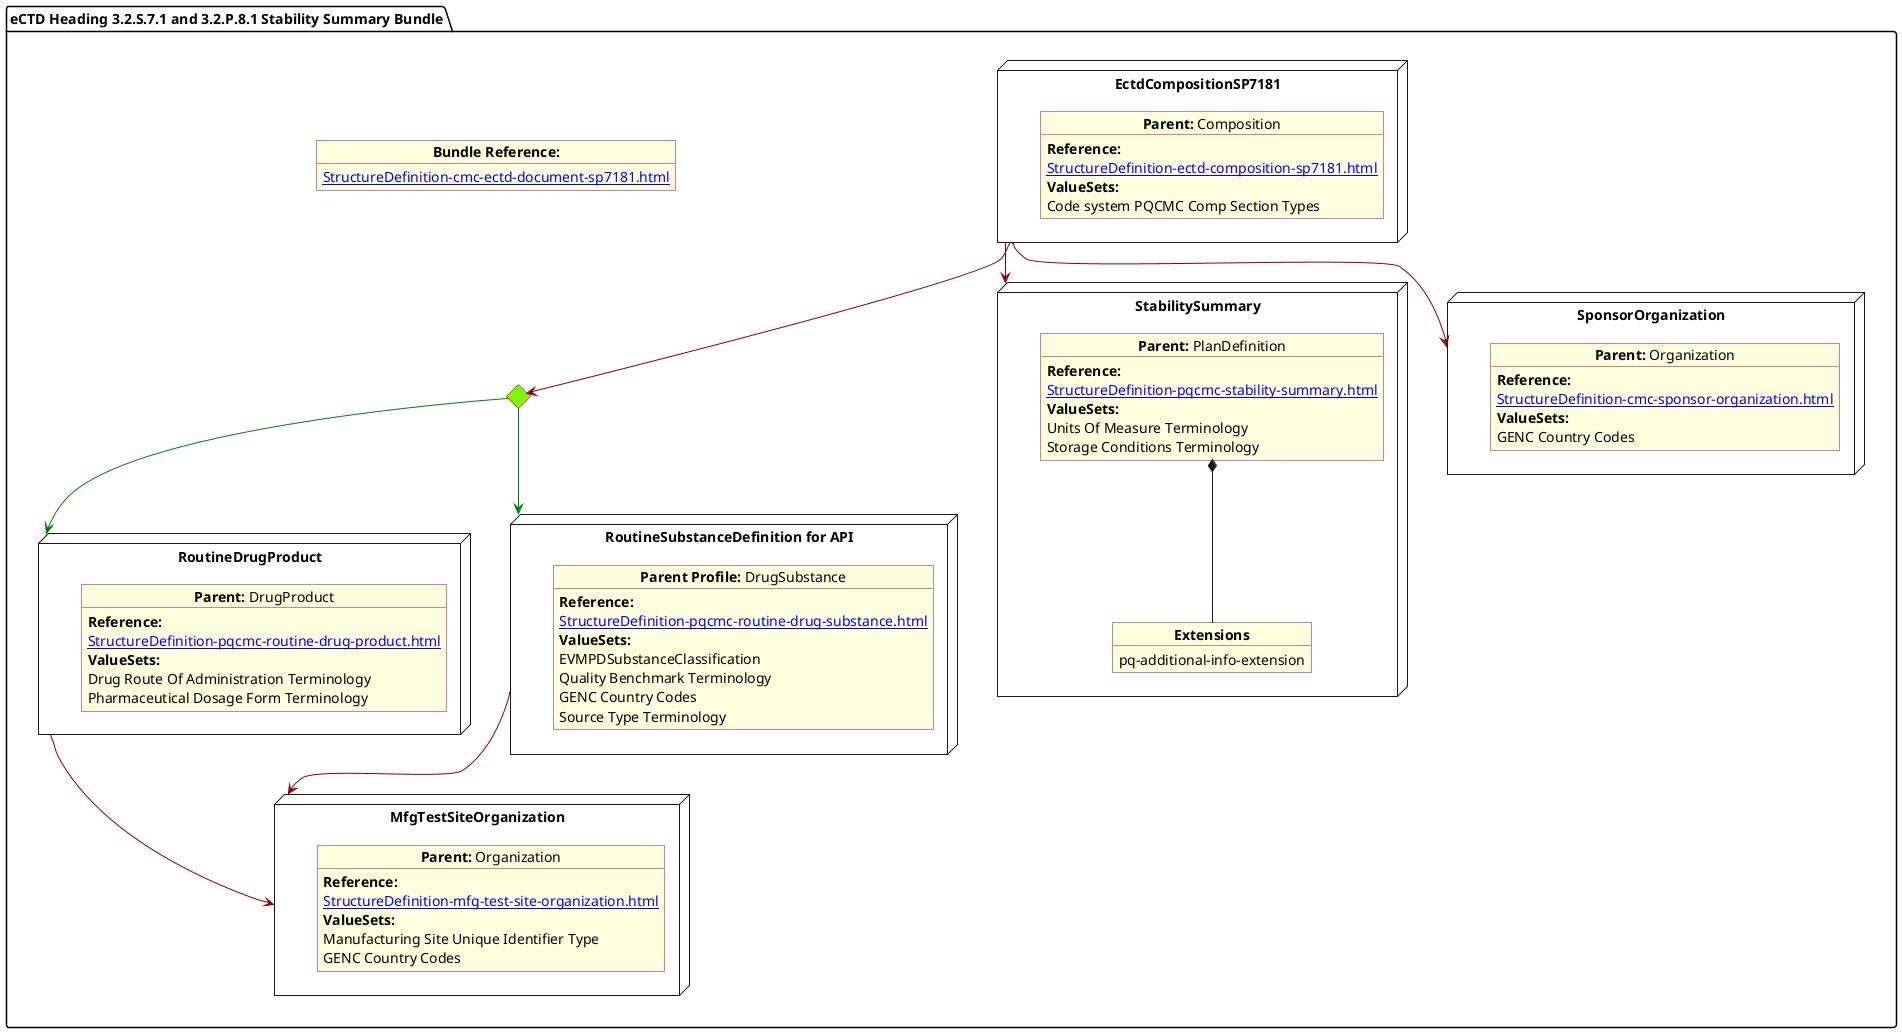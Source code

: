 @startuml StabilitySummary
allowmixing
'Mixed model of use case and object
skinparam svgDimensionStyle false
skinparam ObjectBackgroundColor LightYellow
skinparam ObjectBorderColor #A80036
skinparam activityDiamondBorderColor #A80036
skinparam activityDiamondBackgroundColor lawnGreen
skinparam ClassBorderThickness 4

package "eCTD Heading 3.2.S.7.1 and 3.2.P.8.1 Stability Summary Bundle" as NODES {
object "**Bundle Reference:**" as objbun {
              [[StructureDefinition-cmc-ectd-document-sp7181.html]]
    }  
  node "RoutineDrugProduct" as NN { 
      object "**Parent:** DrugProduct" as obj3 {
             **Reference:**
      [[StructureDefinition-pqcmc-routine-drug-product.html]]
        **ValueSets:**
        Drug Route Of Administration Terminology
        Pharmaceutical Dosage Form Terminology
          
      }
}
diamond CH

node "RoutineSubstanceDefinition for API" as NNS { 
      object "**Parent Profile:** DrugSubstance" as obj4 {
             **Reference:**
      [[StructureDefinition-pqcmc-routine-drug-substance.html]]
                **ValueSets:**
                EVMPDSubstanceClassification
                Quality Benchmark Terminology
                GENC Country Codes
                Source Type Terminology
      }
}

node "MfgTestSiteOrganization" as NMFG { 
      object "**Parent:** Organization" as objDP {
             **Reference:**
      [[StructureDefinition-mfg-test-site-organization.html]]
         **ValueSets:**
        Manufacturing Site Unique Identifier Type
	    GENC Country Codes
    }
}

node "StabilitySummary" as NMain { 
      object "**Parent:** PlanDefinition" as objMain {
             **Reference:**
      [[StructureDefinition-pqcmc-stability-summary.html]]
        **ValueSets:**
	Units Of Measure Terminology
      Storage Conditions Terminology
      }  
      object "**Extensions**" as objExs2 {
        pq-additional-info-extension
}

objMain *-- objExs2  
}

node "EctdCompositionSP7181" as N1 { 
      object "**Parent:** Composition" as obj1 {
     **Reference:**
      [[StructureDefinition-ectd-composition-sp7181.html]]
      **ValueSets:**
  Code system PQCMC Comp Section Types
    }
}
node "SponsorOrganization" as NSO { 
      object "**Parent:** Organization" as objAu {
     **Reference:**
      [[StructureDefinition-cmc-sponsor-organization.html]]
        **ValueSets:**
        GENC Country Codes
    }
}

CH -[#green]-> NN
CH -[#green]-> NNS
N1 -[#darkred]-> CH
N1 -[#darkred]-> NSO
NN -[#darkred]-> NMFG
NNS -[#darkred]-> NMFG
N1 -[#darkred]-> NMain


}
@enduml